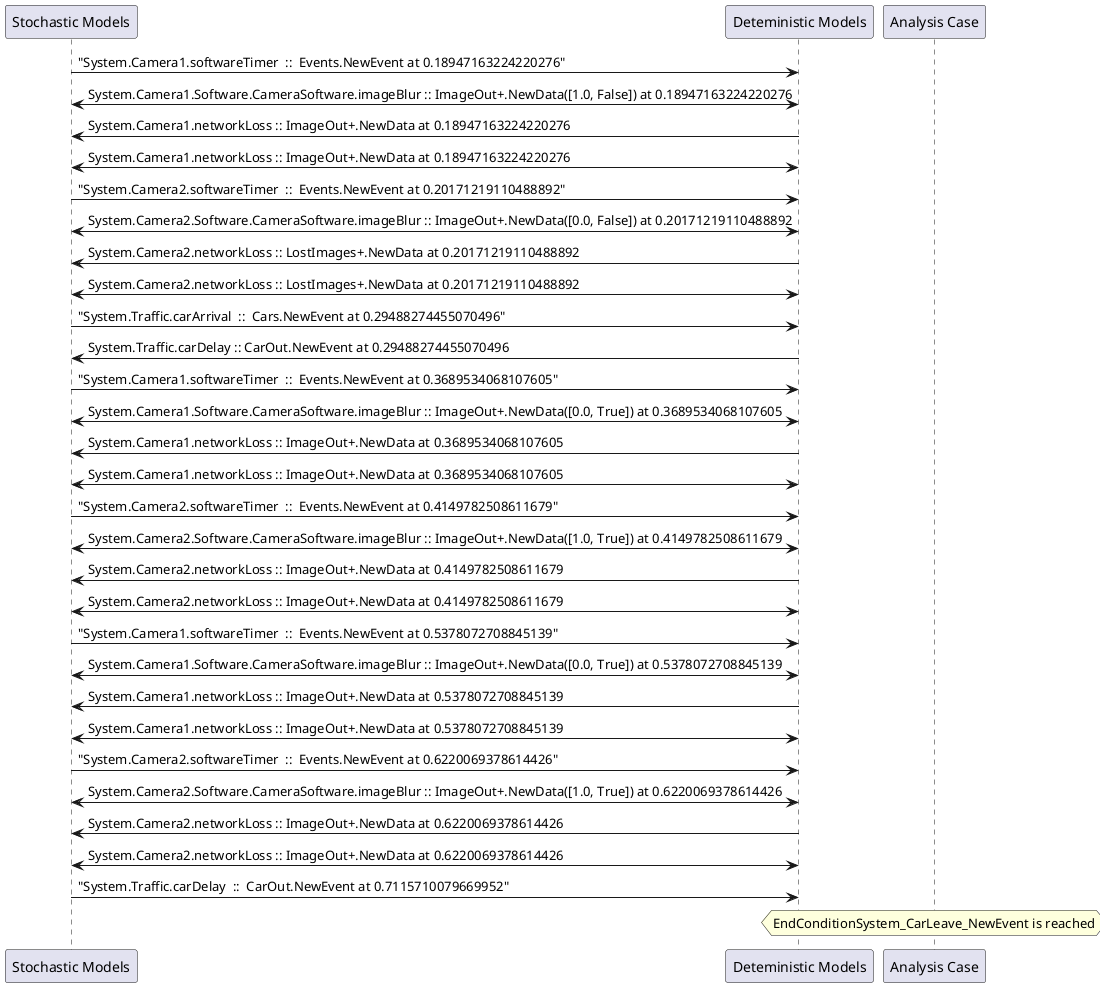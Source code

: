 
	@startuml
	participant "Stochastic Models" as stochmodel
	participant "Deteministic Models" as detmodel
	participant "Analysis Case" as analysis
	{12832_stop} stochmodel -> detmodel : "System.Camera1.softwareTimer  ::  Events.NewEvent at 0.18947163224220276"
detmodel <-> stochmodel : System.Camera1.Software.CameraSoftware.imageBlur :: ImageOut+.NewData([1.0, False]) at 0.18947163224220276
detmodel -> stochmodel : System.Camera1.networkLoss :: ImageOut+.NewData at 0.18947163224220276
detmodel <-> stochmodel : System.Camera1.networkLoss :: ImageOut+.NewData at 0.18947163224220276
{12848_stop} stochmodel -> detmodel : "System.Camera2.softwareTimer  ::  Events.NewEvent at 0.20171219110488892"
detmodel <-> stochmodel : System.Camera2.Software.CameraSoftware.imageBlur :: ImageOut+.NewData([0.0, False]) at 0.20171219110488892
detmodel -> stochmodel : System.Camera2.networkLoss :: LostImages+.NewData at 0.20171219110488892
detmodel <-> stochmodel : System.Camera2.networkLoss :: LostImages+.NewData at 0.20171219110488892
{12864_stop} stochmodel -> detmodel : "System.Traffic.carArrival  ::  Cars.NewEvent at 0.29488274455070496"
{12872_start} detmodel -> stochmodel : System.Traffic.carDelay :: CarOut.NewEvent at 0.29488274455070496
{12833_stop} stochmodel -> detmodel : "System.Camera1.softwareTimer  ::  Events.NewEvent at 0.3689534068107605"
detmodel <-> stochmodel : System.Camera1.Software.CameraSoftware.imageBlur :: ImageOut+.NewData([0.0, True]) at 0.3689534068107605
detmodel -> stochmodel : System.Camera1.networkLoss :: ImageOut+.NewData at 0.3689534068107605
detmodel <-> stochmodel : System.Camera1.networkLoss :: ImageOut+.NewData at 0.3689534068107605
{12849_stop} stochmodel -> detmodel : "System.Camera2.softwareTimer  ::  Events.NewEvent at 0.4149782508611679"
detmodel <-> stochmodel : System.Camera2.Software.CameraSoftware.imageBlur :: ImageOut+.NewData([1.0, True]) at 0.4149782508611679
detmodel -> stochmodel : System.Camera2.networkLoss :: ImageOut+.NewData at 0.4149782508611679
detmodel <-> stochmodel : System.Camera2.networkLoss :: ImageOut+.NewData at 0.4149782508611679
{12834_stop} stochmodel -> detmodel : "System.Camera1.softwareTimer  ::  Events.NewEvent at 0.5378072708845139"
detmodel <-> stochmodel : System.Camera1.Software.CameraSoftware.imageBlur :: ImageOut+.NewData([0.0, True]) at 0.5378072708845139
detmodel -> stochmodel : System.Camera1.networkLoss :: ImageOut+.NewData at 0.5378072708845139
detmodel <-> stochmodel : System.Camera1.networkLoss :: ImageOut+.NewData at 0.5378072708845139
{12850_stop} stochmodel -> detmodel : "System.Camera2.softwareTimer  ::  Events.NewEvent at 0.6220069378614426"
detmodel <-> stochmodel : System.Camera2.Software.CameraSoftware.imageBlur :: ImageOut+.NewData([1.0, True]) at 0.6220069378614426
detmodel -> stochmodel : System.Camera2.networkLoss :: ImageOut+.NewData at 0.6220069378614426
detmodel <-> stochmodel : System.Camera2.networkLoss :: ImageOut+.NewData at 0.6220069378614426
{12872_stop} stochmodel -> detmodel : "System.Traffic.carDelay  ::  CarOut.NewEvent at 0.7115710079669952"
{12872_start} <-> {12872_stop} : delay
hnote over analysis 
EndConditionSystem_CarLeave_NewEvent is reached
endnote
@enduml
